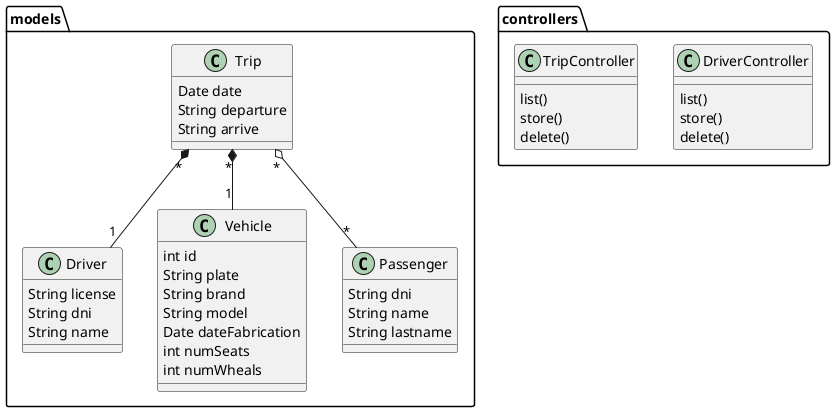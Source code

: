 @startuml

Class models.Driver{
String license
String dni
String name
}

Class models.Vehicle{
int id
String plate
String brand
String model
Date dateFabrication
int numSeats
int numWheals
}

Class models.Trip{
Date date
String departure
String arrive
}

Class models.Passenger{
String dni
String name
String lastname
}

models.Trip "*" o-- "*" models.Passenger
models.Trip "*" *-- "1" models.Driver
models.Trip "*" *-- "1" models.Vehicle

Class controllers.DriverController{
	list()
	store()
	delete()
}

Class controllers.TripController{
	list()
	store()
	delete()
}

@enduml